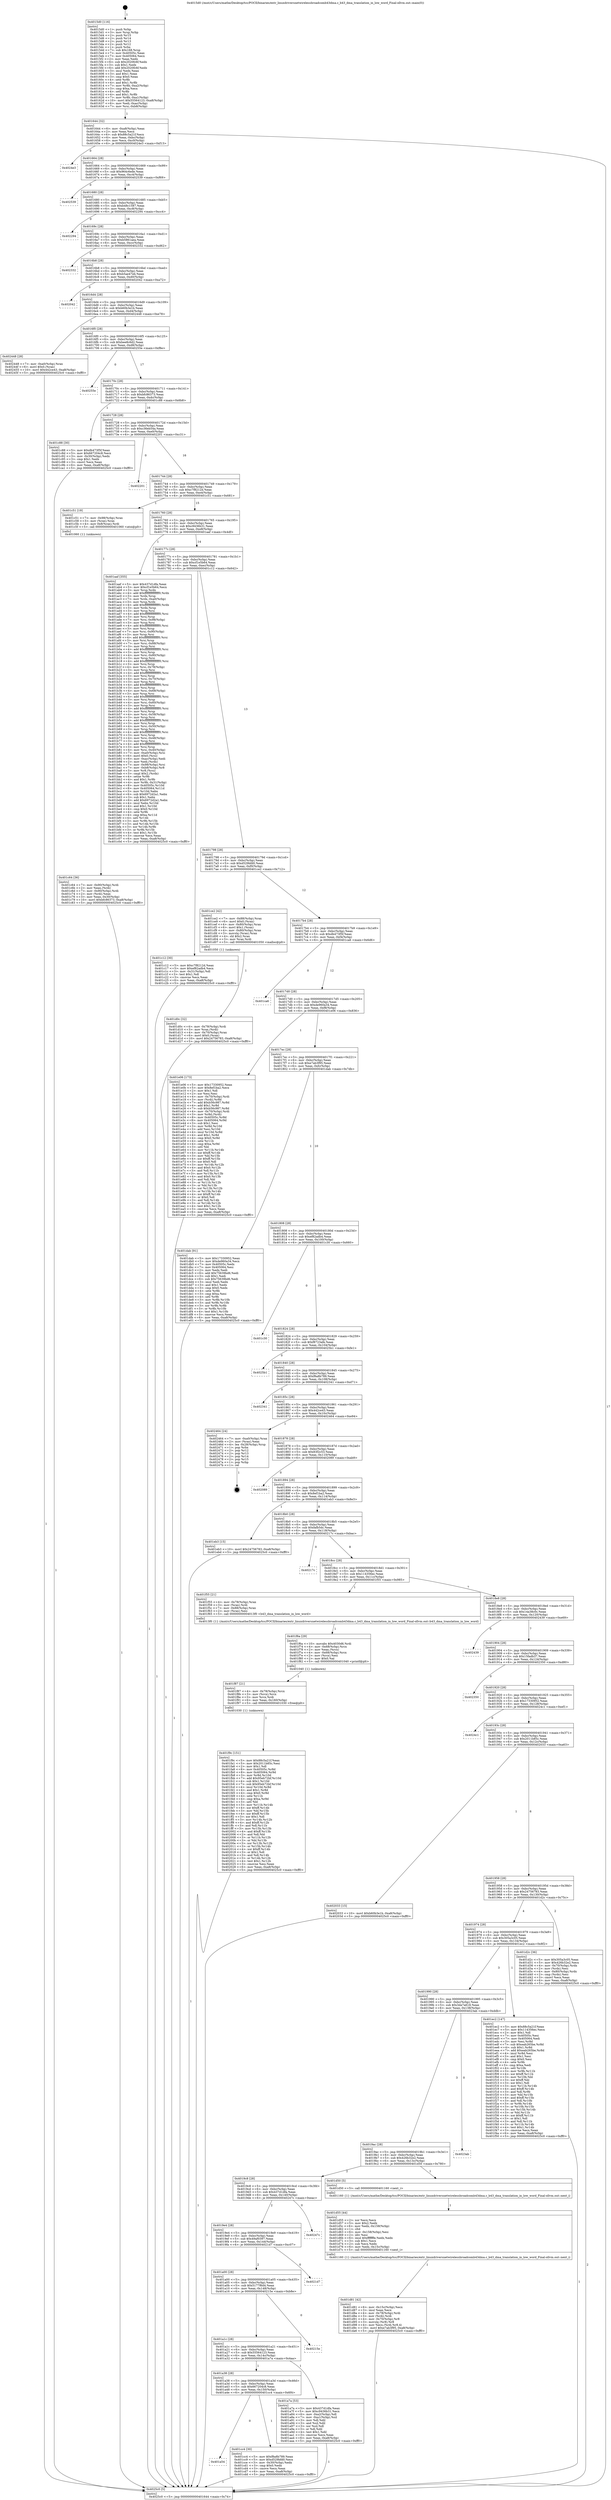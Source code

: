 digraph "0x4015d0" {
  label = "0x4015d0 (/mnt/c/Users/mathe/Desktop/tcc/POCII/binaries/extr_linuxdriversnetwirelessbroadcomb43dma.c_b43_dma_translation_in_low_word_Final-ollvm.out::main(0))"
  labelloc = "t"
  node[shape=record]

  Entry [label="",width=0.3,height=0.3,shape=circle,fillcolor=black,style=filled]
  "0x401644" [label="{
     0x401644 [32]\l
     | [instrs]\l
     &nbsp;&nbsp;0x401644 \<+6\>: mov -0xa8(%rbp),%eax\l
     &nbsp;&nbsp;0x40164a \<+2\>: mov %eax,%ecx\l
     &nbsp;&nbsp;0x40164c \<+6\>: sub $0x88c5a21f,%ecx\l
     &nbsp;&nbsp;0x401652 \<+6\>: mov %eax,-0xbc(%rbp)\l
     &nbsp;&nbsp;0x401658 \<+6\>: mov %ecx,-0xc0(%rbp)\l
     &nbsp;&nbsp;0x40165e \<+6\>: je 00000000004024e3 \<main+0xf13\>\l
  }"]
  "0x4024e3" [label="{
     0x4024e3\l
  }", style=dashed]
  "0x401664" [label="{
     0x401664 [28]\l
     | [instrs]\l
     &nbsp;&nbsp;0x401664 \<+5\>: jmp 0000000000401669 \<main+0x99\>\l
     &nbsp;&nbsp;0x401669 \<+6\>: mov -0xbc(%rbp),%eax\l
     &nbsp;&nbsp;0x40166f \<+5\>: sub $0x964c6ede,%eax\l
     &nbsp;&nbsp;0x401674 \<+6\>: mov %eax,-0xc4(%rbp)\l
     &nbsp;&nbsp;0x40167a \<+6\>: je 0000000000402539 \<main+0xf69\>\l
  }"]
  Exit [label="",width=0.3,height=0.3,shape=circle,fillcolor=black,style=filled,peripheries=2]
  "0x402539" [label="{
     0x402539\l
  }", style=dashed]
  "0x401680" [label="{
     0x401680 [28]\l
     | [instrs]\l
     &nbsp;&nbsp;0x401680 \<+5\>: jmp 0000000000401685 \<main+0xb5\>\l
     &nbsp;&nbsp;0x401685 \<+6\>: mov -0xbc(%rbp),%eax\l
     &nbsp;&nbsp;0x40168b \<+5\>: sub $0xb48c1587,%eax\l
     &nbsp;&nbsp;0x401690 \<+6\>: mov %eax,-0xc8(%rbp)\l
     &nbsp;&nbsp;0x401696 \<+6\>: je 0000000000402294 \<main+0xcc4\>\l
  }"]
  "0x401f9c" [label="{
     0x401f9c [151]\l
     | [instrs]\l
     &nbsp;&nbsp;0x401f9c \<+5\>: mov $0x88c5a21f,%eax\l
     &nbsp;&nbsp;0x401fa1 \<+5\>: mov $0x2011b85c,%esi\l
     &nbsp;&nbsp;0x401fa6 \<+2\>: mov $0x1,%dl\l
     &nbsp;&nbsp;0x401fa8 \<+8\>: mov 0x40505c,%r8d\l
     &nbsp;&nbsp;0x401fb0 \<+8\>: mov 0x405064,%r9d\l
     &nbsp;&nbsp;0x401fb8 \<+3\>: mov %r8d,%r10d\l
     &nbsp;&nbsp;0x401fbb \<+7\>: add $0x95eb72bf,%r10d\l
     &nbsp;&nbsp;0x401fc2 \<+4\>: sub $0x1,%r10d\l
     &nbsp;&nbsp;0x401fc6 \<+7\>: sub $0x95eb72bf,%r10d\l
     &nbsp;&nbsp;0x401fcd \<+4\>: imul %r10d,%r8d\l
     &nbsp;&nbsp;0x401fd1 \<+4\>: and $0x1,%r8d\l
     &nbsp;&nbsp;0x401fd5 \<+4\>: cmp $0x0,%r8d\l
     &nbsp;&nbsp;0x401fd9 \<+4\>: sete %r11b\l
     &nbsp;&nbsp;0x401fdd \<+4\>: cmp $0xa,%r9d\l
     &nbsp;&nbsp;0x401fe1 \<+3\>: setl %bl\l
     &nbsp;&nbsp;0x401fe4 \<+3\>: mov %r11b,%r14b\l
     &nbsp;&nbsp;0x401fe7 \<+4\>: xor $0xff,%r14b\l
     &nbsp;&nbsp;0x401feb \<+3\>: mov %bl,%r15b\l
     &nbsp;&nbsp;0x401fee \<+4\>: xor $0xff,%r15b\l
     &nbsp;&nbsp;0x401ff2 \<+3\>: xor $0x1,%dl\l
     &nbsp;&nbsp;0x401ff5 \<+3\>: mov %r14b,%r12b\l
     &nbsp;&nbsp;0x401ff8 \<+4\>: and $0xff,%r12b\l
     &nbsp;&nbsp;0x401ffc \<+3\>: and %dl,%r11b\l
     &nbsp;&nbsp;0x401fff \<+3\>: mov %r15b,%r13b\l
     &nbsp;&nbsp;0x402002 \<+4\>: and $0xff,%r13b\l
     &nbsp;&nbsp;0x402006 \<+2\>: and %dl,%bl\l
     &nbsp;&nbsp;0x402008 \<+3\>: or %r11b,%r12b\l
     &nbsp;&nbsp;0x40200b \<+3\>: or %bl,%r13b\l
     &nbsp;&nbsp;0x40200e \<+3\>: xor %r13b,%r12b\l
     &nbsp;&nbsp;0x402011 \<+3\>: or %r15b,%r14b\l
     &nbsp;&nbsp;0x402014 \<+4\>: xor $0xff,%r14b\l
     &nbsp;&nbsp;0x402018 \<+3\>: or $0x1,%dl\l
     &nbsp;&nbsp;0x40201b \<+3\>: and %dl,%r14b\l
     &nbsp;&nbsp;0x40201e \<+3\>: or %r14b,%r12b\l
     &nbsp;&nbsp;0x402021 \<+4\>: test $0x1,%r12b\l
     &nbsp;&nbsp;0x402025 \<+3\>: cmovne %esi,%eax\l
     &nbsp;&nbsp;0x402028 \<+6\>: mov %eax,-0xa8(%rbp)\l
     &nbsp;&nbsp;0x40202e \<+5\>: jmp 00000000004025c0 \<main+0xff0\>\l
  }"]
  "0x402294" [label="{
     0x402294\l
  }", style=dashed]
  "0x40169c" [label="{
     0x40169c [28]\l
     | [instrs]\l
     &nbsp;&nbsp;0x40169c \<+5\>: jmp 00000000004016a1 \<main+0xd1\>\l
     &nbsp;&nbsp;0x4016a1 \<+6\>: mov -0xbc(%rbp),%eax\l
     &nbsp;&nbsp;0x4016a7 \<+5\>: sub $0xb5861aea,%eax\l
     &nbsp;&nbsp;0x4016ac \<+6\>: mov %eax,-0xcc(%rbp)\l
     &nbsp;&nbsp;0x4016b2 \<+6\>: je 0000000000402332 \<main+0xd62\>\l
  }"]
  "0x401f87" [label="{
     0x401f87 [21]\l
     | [instrs]\l
     &nbsp;&nbsp;0x401f87 \<+4\>: mov -0x78(%rbp),%rcx\l
     &nbsp;&nbsp;0x401f8b \<+3\>: mov (%rcx),%rcx\l
     &nbsp;&nbsp;0x401f8e \<+3\>: mov %rcx,%rdi\l
     &nbsp;&nbsp;0x401f91 \<+6\>: mov %eax,-0x160(%rbp)\l
     &nbsp;&nbsp;0x401f97 \<+5\>: call 0000000000401030 \<free@plt\>\l
     | [calls]\l
     &nbsp;&nbsp;0x401030 \{1\} (unknown)\l
  }"]
  "0x402332" [label="{
     0x402332\l
  }", style=dashed]
  "0x4016b8" [label="{
     0x4016b8 [28]\l
     | [instrs]\l
     &nbsp;&nbsp;0x4016b8 \<+5\>: jmp 00000000004016bd \<main+0xed\>\l
     &nbsp;&nbsp;0x4016bd \<+6\>: mov -0xbc(%rbp),%eax\l
     &nbsp;&nbsp;0x4016c3 \<+5\>: sub $0xb5ae47eb,%eax\l
     &nbsp;&nbsp;0x4016c8 \<+6\>: mov %eax,-0xd0(%rbp)\l
     &nbsp;&nbsp;0x4016ce \<+6\>: je 0000000000402042 \<main+0xa72\>\l
  }"]
  "0x401f6a" [label="{
     0x401f6a [29]\l
     | [instrs]\l
     &nbsp;&nbsp;0x401f6a \<+10\>: movabs $0x4030d6,%rdi\l
     &nbsp;&nbsp;0x401f74 \<+4\>: mov -0x68(%rbp),%rcx\l
     &nbsp;&nbsp;0x401f78 \<+2\>: mov %eax,(%rcx)\l
     &nbsp;&nbsp;0x401f7a \<+4\>: mov -0x68(%rbp),%rcx\l
     &nbsp;&nbsp;0x401f7e \<+2\>: mov (%rcx),%esi\l
     &nbsp;&nbsp;0x401f80 \<+2\>: mov $0x0,%al\l
     &nbsp;&nbsp;0x401f82 \<+5\>: call 0000000000401040 \<printf@plt\>\l
     | [calls]\l
     &nbsp;&nbsp;0x401040 \{1\} (unknown)\l
  }"]
  "0x402042" [label="{
     0x402042\l
  }", style=dashed]
  "0x4016d4" [label="{
     0x4016d4 [28]\l
     | [instrs]\l
     &nbsp;&nbsp;0x4016d4 \<+5\>: jmp 00000000004016d9 \<main+0x109\>\l
     &nbsp;&nbsp;0x4016d9 \<+6\>: mov -0xbc(%rbp),%eax\l
     &nbsp;&nbsp;0x4016df \<+5\>: sub $0xb60b3e1b,%eax\l
     &nbsp;&nbsp;0x4016e4 \<+6\>: mov %eax,-0xd4(%rbp)\l
     &nbsp;&nbsp;0x4016ea \<+6\>: je 0000000000402448 \<main+0xe78\>\l
  }"]
  "0x401d81" [label="{
     0x401d81 [42]\l
     | [instrs]\l
     &nbsp;&nbsp;0x401d81 \<+6\>: mov -0x15c(%rbp),%ecx\l
     &nbsp;&nbsp;0x401d87 \<+3\>: imul %eax,%ecx\l
     &nbsp;&nbsp;0x401d8a \<+4\>: mov -0x78(%rbp),%rdi\l
     &nbsp;&nbsp;0x401d8e \<+3\>: mov (%rdi),%rdi\l
     &nbsp;&nbsp;0x401d91 \<+4\>: mov -0x70(%rbp),%r8\l
     &nbsp;&nbsp;0x401d95 \<+3\>: movslq (%r8),%r8\l
     &nbsp;&nbsp;0x401d98 \<+4\>: mov %ecx,(%rdi,%r8,4)\l
     &nbsp;&nbsp;0x401d9c \<+10\>: movl $0xe7ab3f95,-0xa8(%rbp)\l
     &nbsp;&nbsp;0x401da6 \<+5\>: jmp 00000000004025c0 \<main+0xff0\>\l
  }"]
  "0x402448" [label="{
     0x402448 [28]\l
     | [instrs]\l
     &nbsp;&nbsp;0x402448 \<+7\>: mov -0xa0(%rbp),%rax\l
     &nbsp;&nbsp;0x40244f \<+6\>: movl $0x0,(%rax)\l
     &nbsp;&nbsp;0x402455 \<+10\>: movl $0x442ce43,-0xa8(%rbp)\l
     &nbsp;&nbsp;0x40245f \<+5\>: jmp 00000000004025c0 \<main+0xff0\>\l
  }"]
  "0x4016f0" [label="{
     0x4016f0 [28]\l
     | [instrs]\l
     &nbsp;&nbsp;0x4016f0 \<+5\>: jmp 00000000004016f5 \<main+0x125\>\l
     &nbsp;&nbsp;0x4016f5 \<+6\>: mov -0xbc(%rbp),%eax\l
     &nbsp;&nbsp;0x4016fb \<+5\>: sub $0xbee8c6d2,%eax\l
     &nbsp;&nbsp;0x401700 \<+6\>: mov %eax,-0xd8(%rbp)\l
     &nbsp;&nbsp;0x401706 \<+6\>: je 000000000040255e \<main+0xf8e\>\l
  }"]
  "0x401d55" [label="{
     0x401d55 [44]\l
     | [instrs]\l
     &nbsp;&nbsp;0x401d55 \<+2\>: xor %ecx,%ecx\l
     &nbsp;&nbsp;0x401d57 \<+5\>: mov $0x2,%edx\l
     &nbsp;&nbsp;0x401d5c \<+6\>: mov %edx,-0x158(%rbp)\l
     &nbsp;&nbsp;0x401d62 \<+1\>: cltd\l
     &nbsp;&nbsp;0x401d63 \<+6\>: mov -0x158(%rbp),%esi\l
     &nbsp;&nbsp;0x401d69 \<+2\>: idiv %esi\l
     &nbsp;&nbsp;0x401d6b \<+6\>: imul $0xfffffffe,%edx,%edx\l
     &nbsp;&nbsp;0x401d71 \<+3\>: sub $0x1,%ecx\l
     &nbsp;&nbsp;0x401d74 \<+2\>: sub %ecx,%edx\l
     &nbsp;&nbsp;0x401d76 \<+6\>: mov %edx,-0x15c(%rbp)\l
     &nbsp;&nbsp;0x401d7c \<+5\>: call 0000000000401160 \<next_i\>\l
     | [calls]\l
     &nbsp;&nbsp;0x401160 \{1\} (/mnt/c/Users/mathe/Desktop/tcc/POCII/binaries/extr_linuxdriversnetwirelessbroadcomb43dma.c_b43_dma_translation_in_low_word_Final-ollvm.out::next_i)\l
  }"]
  "0x40255e" [label="{
     0x40255e\l
  }", style=dashed]
  "0x40170c" [label="{
     0x40170c [28]\l
     | [instrs]\l
     &nbsp;&nbsp;0x40170c \<+5\>: jmp 0000000000401711 \<main+0x141\>\l
     &nbsp;&nbsp;0x401711 \<+6\>: mov -0xbc(%rbp),%eax\l
     &nbsp;&nbsp;0x401717 \<+5\>: sub $0xbfc86373,%eax\l
     &nbsp;&nbsp;0x40171c \<+6\>: mov %eax,-0xdc(%rbp)\l
     &nbsp;&nbsp;0x401722 \<+6\>: je 0000000000401c88 \<main+0x6b8\>\l
  }"]
  "0x401d0c" [label="{
     0x401d0c [32]\l
     | [instrs]\l
     &nbsp;&nbsp;0x401d0c \<+4\>: mov -0x78(%rbp),%rdi\l
     &nbsp;&nbsp;0x401d10 \<+3\>: mov %rax,(%rdi)\l
     &nbsp;&nbsp;0x401d13 \<+4\>: mov -0x70(%rbp),%rax\l
     &nbsp;&nbsp;0x401d17 \<+6\>: movl $0x0,(%rax)\l
     &nbsp;&nbsp;0x401d1d \<+10\>: movl $0x24756783,-0xa8(%rbp)\l
     &nbsp;&nbsp;0x401d27 \<+5\>: jmp 00000000004025c0 \<main+0xff0\>\l
  }"]
  "0x401c88" [label="{
     0x401c88 [30]\l
     | [instrs]\l
     &nbsp;&nbsp;0x401c88 \<+5\>: mov $0xdb473f5f,%eax\l
     &nbsp;&nbsp;0x401c8d \<+5\>: mov $0x667204c8,%ecx\l
     &nbsp;&nbsp;0x401c92 \<+3\>: mov -0x30(%rbp),%edx\l
     &nbsp;&nbsp;0x401c95 \<+3\>: cmp $0x1,%edx\l
     &nbsp;&nbsp;0x401c98 \<+3\>: cmovl %ecx,%eax\l
     &nbsp;&nbsp;0x401c9b \<+6\>: mov %eax,-0xa8(%rbp)\l
     &nbsp;&nbsp;0x401ca1 \<+5\>: jmp 00000000004025c0 \<main+0xff0\>\l
  }"]
  "0x401728" [label="{
     0x401728 [28]\l
     | [instrs]\l
     &nbsp;&nbsp;0x401728 \<+5\>: jmp 000000000040172d \<main+0x15d\>\l
     &nbsp;&nbsp;0x40172d \<+6\>: mov -0xbc(%rbp),%eax\l
     &nbsp;&nbsp;0x401733 \<+5\>: sub $0xc36eb54a,%eax\l
     &nbsp;&nbsp;0x401738 \<+6\>: mov %eax,-0xe0(%rbp)\l
     &nbsp;&nbsp;0x40173e \<+6\>: je 0000000000402201 \<main+0xc31\>\l
  }"]
  "0x401a54" [label="{
     0x401a54\l
  }", style=dashed]
  "0x402201" [label="{
     0x402201\l
  }", style=dashed]
  "0x401744" [label="{
     0x401744 [28]\l
     | [instrs]\l
     &nbsp;&nbsp;0x401744 \<+5\>: jmp 0000000000401749 \<main+0x179\>\l
     &nbsp;&nbsp;0x401749 \<+6\>: mov -0xbc(%rbp),%eax\l
     &nbsp;&nbsp;0x40174f \<+5\>: sub $0xc7f8212d,%eax\l
     &nbsp;&nbsp;0x401754 \<+6\>: mov %eax,-0xe4(%rbp)\l
     &nbsp;&nbsp;0x40175a \<+6\>: je 0000000000401c51 \<main+0x681\>\l
  }"]
  "0x401cc4" [label="{
     0x401cc4 [30]\l
     | [instrs]\l
     &nbsp;&nbsp;0x401cc4 \<+5\>: mov $0xf8a8b789,%eax\l
     &nbsp;&nbsp;0x401cc9 \<+5\>: mov $0xd529bfd0,%ecx\l
     &nbsp;&nbsp;0x401cce \<+3\>: mov -0x30(%rbp),%edx\l
     &nbsp;&nbsp;0x401cd1 \<+3\>: cmp $0x0,%edx\l
     &nbsp;&nbsp;0x401cd4 \<+3\>: cmove %ecx,%eax\l
     &nbsp;&nbsp;0x401cd7 \<+6\>: mov %eax,-0xa8(%rbp)\l
     &nbsp;&nbsp;0x401cdd \<+5\>: jmp 00000000004025c0 \<main+0xff0\>\l
  }"]
  "0x401c51" [label="{
     0x401c51 [19]\l
     | [instrs]\l
     &nbsp;&nbsp;0x401c51 \<+7\>: mov -0x98(%rbp),%rax\l
     &nbsp;&nbsp;0x401c58 \<+3\>: mov (%rax),%rax\l
     &nbsp;&nbsp;0x401c5b \<+4\>: mov 0x8(%rax),%rdi\l
     &nbsp;&nbsp;0x401c5f \<+5\>: call 0000000000401060 \<atoi@plt\>\l
     | [calls]\l
     &nbsp;&nbsp;0x401060 \{1\} (unknown)\l
  }"]
  "0x401760" [label="{
     0x401760 [28]\l
     | [instrs]\l
     &nbsp;&nbsp;0x401760 \<+5\>: jmp 0000000000401765 \<main+0x195\>\l
     &nbsp;&nbsp;0x401765 \<+6\>: mov -0xbc(%rbp),%eax\l
     &nbsp;&nbsp;0x40176b \<+5\>: sub $0xc9436b31,%eax\l
     &nbsp;&nbsp;0x401770 \<+6\>: mov %eax,-0xe8(%rbp)\l
     &nbsp;&nbsp;0x401776 \<+6\>: je 0000000000401aaf \<main+0x4df\>\l
  }"]
  "0x401c64" [label="{
     0x401c64 [36]\l
     | [instrs]\l
     &nbsp;&nbsp;0x401c64 \<+7\>: mov -0x90(%rbp),%rdi\l
     &nbsp;&nbsp;0x401c6b \<+2\>: mov %eax,(%rdi)\l
     &nbsp;&nbsp;0x401c6d \<+7\>: mov -0x90(%rbp),%rdi\l
     &nbsp;&nbsp;0x401c74 \<+2\>: mov (%rdi),%eax\l
     &nbsp;&nbsp;0x401c76 \<+3\>: mov %eax,-0x30(%rbp)\l
     &nbsp;&nbsp;0x401c79 \<+10\>: movl $0xbfc86373,-0xa8(%rbp)\l
     &nbsp;&nbsp;0x401c83 \<+5\>: jmp 00000000004025c0 \<main+0xff0\>\l
  }"]
  "0x401aaf" [label="{
     0x401aaf [355]\l
     | [instrs]\l
     &nbsp;&nbsp;0x401aaf \<+5\>: mov $0x437d1dfa,%eax\l
     &nbsp;&nbsp;0x401ab4 \<+5\>: mov $0xcf1e5b64,%ecx\l
     &nbsp;&nbsp;0x401ab9 \<+3\>: mov %rsp,%rdx\l
     &nbsp;&nbsp;0x401abc \<+4\>: add $0xfffffffffffffff0,%rdx\l
     &nbsp;&nbsp;0x401ac0 \<+3\>: mov %rdx,%rsp\l
     &nbsp;&nbsp;0x401ac3 \<+7\>: mov %rdx,-0xa0(%rbp)\l
     &nbsp;&nbsp;0x401aca \<+3\>: mov %rsp,%rdx\l
     &nbsp;&nbsp;0x401acd \<+4\>: add $0xfffffffffffffff0,%rdx\l
     &nbsp;&nbsp;0x401ad1 \<+3\>: mov %rdx,%rsp\l
     &nbsp;&nbsp;0x401ad4 \<+3\>: mov %rsp,%rsi\l
     &nbsp;&nbsp;0x401ad7 \<+4\>: add $0xfffffffffffffff0,%rsi\l
     &nbsp;&nbsp;0x401adb \<+3\>: mov %rsi,%rsp\l
     &nbsp;&nbsp;0x401ade \<+7\>: mov %rsi,-0x98(%rbp)\l
     &nbsp;&nbsp;0x401ae5 \<+3\>: mov %rsp,%rsi\l
     &nbsp;&nbsp;0x401ae8 \<+4\>: add $0xfffffffffffffff0,%rsi\l
     &nbsp;&nbsp;0x401aec \<+3\>: mov %rsi,%rsp\l
     &nbsp;&nbsp;0x401aef \<+7\>: mov %rsi,-0x90(%rbp)\l
     &nbsp;&nbsp;0x401af6 \<+3\>: mov %rsp,%rsi\l
     &nbsp;&nbsp;0x401af9 \<+4\>: add $0xfffffffffffffff0,%rsi\l
     &nbsp;&nbsp;0x401afd \<+3\>: mov %rsi,%rsp\l
     &nbsp;&nbsp;0x401b00 \<+7\>: mov %rsi,-0x88(%rbp)\l
     &nbsp;&nbsp;0x401b07 \<+3\>: mov %rsp,%rsi\l
     &nbsp;&nbsp;0x401b0a \<+4\>: add $0xfffffffffffffff0,%rsi\l
     &nbsp;&nbsp;0x401b0e \<+3\>: mov %rsi,%rsp\l
     &nbsp;&nbsp;0x401b11 \<+4\>: mov %rsi,-0x80(%rbp)\l
     &nbsp;&nbsp;0x401b15 \<+3\>: mov %rsp,%rsi\l
     &nbsp;&nbsp;0x401b18 \<+4\>: add $0xfffffffffffffff0,%rsi\l
     &nbsp;&nbsp;0x401b1c \<+3\>: mov %rsi,%rsp\l
     &nbsp;&nbsp;0x401b1f \<+4\>: mov %rsi,-0x78(%rbp)\l
     &nbsp;&nbsp;0x401b23 \<+3\>: mov %rsp,%rsi\l
     &nbsp;&nbsp;0x401b26 \<+4\>: add $0xfffffffffffffff0,%rsi\l
     &nbsp;&nbsp;0x401b2a \<+3\>: mov %rsi,%rsp\l
     &nbsp;&nbsp;0x401b2d \<+4\>: mov %rsi,-0x70(%rbp)\l
     &nbsp;&nbsp;0x401b31 \<+3\>: mov %rsp,%rsi\l
     &nbsp;&nbsp;0x401b34 \<+4\>: add $0xfffffffffffffff0,%rsi\l
     &nbsp;&nbsp;0x401b38 \<+3\>: mov %rsi,%rsp\l
     &nbsp;&nbsp;0x401b3b \<+4\>: mov %rsi,-0x68(%rbp)\l
     &nbsp;&nbsp;0x401b3f \<+3\>: mov %rsp,%rsi\l
     &nbsp;&nbsp;0x401b42 \<+4\>: add $0xfffffffffffffff0,%rsi\l
     &nbsp;&nbsp;0x401b46 \<+3\>: mov %rsi,%rsp\l
     &nbsp;&nbsp;0x401b49 \<+4\>: mov %rsi,-0x60(%rbp)\l
     &nbsp;&nbsp;0x401b4d \<+3\>: mov %rsp,%rsi\l
     &nbsp;&nbsp;0x401b50 \<+4\>: add $0xfffffffffffffff0,%rsi\l
     &nbsp;&nbsp;0x401b54 \<+3\>: mov %rsi,%rsp\l
     &nbsp;&nbsp;0x401b57 \<+4\>: mov %rsi,-0x58(%rbp)\l
     &nbsp;&nbsp;0x401b5b \<+3\>: mov %rsp,%rsi\l
     &nbsp;&nbsp;0x401b5e \<+4\>: add $0xfffffffffffffff0,%rsi\l
     &nbsp;&nbsp;0x401b62 \<+3\>: mov %rsi,%rsp\l
     &nbsp;&nbsp;0x401b65 \<+4\>: mov %rsi,-0x50(%rbp)\l
     &nbsp;&nbsp;0x401b69 \<+3\>: mov %rsp,%rsi\l
     &nbsp;&nbsp;0x401b6c \<+4\>: add $0xfffffffffffffff0,%rsi\l
     &nbsp;&nbsp;0x401b70 \<+3\>: mov %rsi,%rsp\l
     &nbsp;&nbsp;0x401b73 \<+4\>: mov %rsi,-0x48(%rbp)\l
     &nbsp;&nbsp;0x401b77 \<+3\>: mov %rsp,%rsi\l
     &nbsp;&nbsp;0x401b7a \<+4\>: add $0xfffffffffffffff0,%rsi\l
     &nbsp;&nbsp;0x401b7e \<+3\>: mov %rsi,%rsp\l
     &nbsp;&nbsp;0x401b81 \<+4\>: mov %rsi,-0x40(%rbp)\l
     &nbsp;&nbsp;0x401b85 \<+7\>: mov -0xa0(%rbp),%rsi\l
     &nbsp;&nbsp;0x401b8c \<+6\>: movl $0x0,(%rsi)\l
     &nbsp;&nbsp;0x401b92 \<+6\>: mov -0xac(%rbp),%edi\l
     &nbsp;&nbsp;0x401b98 \<+2\>: mov %edi,(%rdx)\l
     &nbsp;&nbsp;0x401b9a \<+7\>: mov -0x98(%rbp),%rsi\l
     &nbsp;&nbsp;0x401ba1 \<+7\>: mov -0xb8(%rbp),%r8\l
     &nbsp;&nbsp;0x401ba8 \<+3\>: mov %r8,(%rsi)\l
     &nbsp;&nbsp;0x401bab \<+3\>: cmpl $0x2,(%rdx)\l
     &nbsp;&nbsp;0x401bae \<+4\>: setne %r9b\l
     &nbsp;&nbsp;0x401bb2 \<+4\>: and $0x1,%r9b\l
     &nbsp;&nbsp;0x401bb6 \<+4\>: mov %r9b,-0x31(%rbp)\l
     &nbsp;&nbsp;0x401bba \<+8\>: mov 0x40505c,%r10d\l
     &nbsp;&nbsp;0x401bc2 \<+8\>: mov 0x405064,%r11d\l
     &nbsp;&nbsp;0x401bca \<+3\>: mov %r10d,%ebx\l
     &nbsp;&nbsp;0x401bcd \<+6\>: sub $0x6972d2a1,%ebx\l
     &nbsp;&nbsp;0x401bd3 \<+3\>: sub $0x1,%ebx\l
     &nbsp;&nbsp;0x401bd6 \<+6\>: add $0x6972d2a1,%ebx\l
     &nbsp;&nbsp;0x401bdc \<+4\>: imul %ebx,%r10d\l
     &nbsp;&nbsp;0x401be0 \<+4\>: and $0x1,%r10d\l
     &nbsp;&nbsp;0x401be4 \<+4\>: cmp $0x0,%r10d\l
     &nbsp;&nbsp;0x401be8 \<+4\>: sete %r9b\l
     &nbsp;&nbsp;0x401bec \<+4\>: cmp $0xa,%r11d\l
     &nbsp;&nbsp;0x401bf0 \<+4\>: setl %r14b\l
     &nbsp;&nbsp;0x401bf4 \<+3\>: mov %r9b,%r15b\l
     &nbsp;&nbsp;0x401bf7 \<+3\>: and %r14b,%r15b\l
     &nbsp;&nbsp;0x401bfa \<+3\>: xor %r14b,%r9b\l
     &nbsp;&nbsp;0x401bfd \<+3\>: or %r9b,%r15b\l
     &nbsp;&nbsp;0x401c00 \<+4\>: test $0x1,%r15b\l
     &nbsp;&nbsp;0x401c04 \<+3\>: cmovne %ecx,%eax\l
     &nbsp;&nbsp;0x401c07 \<+6\>: mov %eax,-0xa8(%rbp)\l
     &nbsp;&nbsp;0x401c0d \<+5\>: jmp 00000000004025c0 \<main+0xff0\>\l
  }"]
  "0x40177c" [label="{
     0x40177c [28]\l
     | [instrs]\l
     &nbsp;&nbsp;0x40177c \<+5\>: jmp 0000000000401781 \<main+0x1b1\>\l
     &nbsp;&nbsp;0x401781 \<+6\>: mov -0xbc(%rbp),%eax\l
     &nbsp;&nbsp;0x401787 \<+5\>: sub $0xcf1e5b64,%eax\l
     &nbsp;&nbsp;0x40178c \<+6\>: mov %eax,-0xec(%rbp)\l
     &nbsp;&nbsp;0x401792 \<+6\>: je 0000000000401c12 \<main+0x642\>\l
  }"]
  "0x4015d0" [label="{
     0x4015d0 [116]\l
     | [instrs]\l
     &nbsp;&nbsp;0x4015d0 \<+1\>: push %rbp\l
     &nbsp;&nbsp;0x4015d1 \<+3\>: mov %rsp,%rbp\l
     &nbsp;&nbsp;0x4015d4 \<+2\>: push %r15\l
     &nbsp;&nbsp;0x4015d6 \<+2\>: push %r14\l
     &nbsp;&nbsp;0x4015d8 \<+2\>: push %r13\l
     &nbsp;&nbsp;0x4015da \<+2\>: push %r12\l
     &nbsp;&nbsp;0x4015dc \<+1\>: push %rbx\l
     &nbsp;&nbsp;0x4015dd \<+7\>: sub $0x168,%rsp\l
     &nbsp;&nbsp;0x4015e4 \<+7\>: mov 0x40505c,%eax\l
     &nbsp;&nbsp;0x4015eb \<+7\>: mov 0x405064,%ecx\l
     &nbsp;&nbsp;0x4015f2 \<+2\>: mov %eax,%edx\l
     &nbsp;&nbsp;0x4015f4 \<+6\>: sub $0x2020fc6f,%edx\l
     &nbsp;&nbsp;0x4015fa \<+3\>: sub $0x1,%edx\l
     &nbsp;&nbsp;0x4015fd \<+6\>: add $0x2020fc6f,%edx\l
     &nbsp;&nbsp;0x401603 \<+3\>: imul %edx,%eax\l
     &nbsp;&nbsp;0x401606 \<+3\>: and $0x1,%eax\l
     &nbsp;&nbsp;0x401609 \<+3\>: cmp $0x0,%eax\l
     &nbsp;&nbsp;0x40160c \<+4\>: sete %r8b\l
     &nbsp;&nbsp;0x401610 \<+4\>: and $0x1,%r8b\l
     &nbsp;&nbsp;0x401614 \<+7\>: mov %r8b,-0xa2(%rbp)\l
     &nbsp;&nbsp;0x40161b \<+3\>: cmp $0xa,%ecx\l
     &nbsp;&nbsp;0x40161e \<+4\>: setl %r8b\l
     &nbsp;&nbsp;0x401622 \<+4\>: and $0x1,%r8b\l
     &nbsp;&nbsp;0x401626 \<+7\>: mov %r8b,-0xa1(%rbp)\l
     &nbsp;&nbsp;0x40162d \<+10\>: movl $0x55564123,-0xa8(%rbp)\l
     &nbsp;&nbsp;0x401637 \<+6\>: mov %edi,-0xac(%rbp)\l
     &nbsp;&nbsp;0x40163d \<+7\>: mov %rsi,-0xb8(%rbp)\l
  }"]
  "0x401c12" [label="{
     0x401c12 [30]\l
     | [instrs]\l
     &nbsp;&nbsp;0x401c12 \<+5\>: mov $0xc7f8212d,%eax\l
     &nbsp;&nbsp;0x401c17 \<+5\>: mov $0xef82adb4,%ecx\l
     &nbsp;&nbsp;0x401c1c \<+3\>: mov -0x31(%rbp),%dl\l
     &nbsp;&nbsp;0x401c1f \<+3\>: test $0x1,%dl\l
     &nbsp;&nbsp;0x401c22 \<+3\>: cmovne %ecx,%eax\l
     &nbsp;&nbsp;0x401c25 \<+6\>: mov %eax,-0xa8(%rbp)\l
     &nbsp;&nbsp;0x401c2b \<+5\>: jmp 00000000004025c0 \<main+0xff0\>\l
  }"]
  "0x401798" [label="{
     0x401798 [28]\l
     | [instrs]\l
     &nbsp;&nbsp;0x401798 \<+5\>: jmp 000000000040179d \<main+0x1cd\>\l
     &nbsp;&nbsp;0x40179d \<+6\>: mov -0xbc(%rbp),%eax\l
     &nbsp;&nbsp;0x4017a3 \<+5\>: sub $0xd529bfd0,%eax\l
     &nbsp;&nbsp;0x4017a8 \<+6\>: mov %eax,-0xf0(%rbp)\l
     &nbsp;&nbsp;0x4017ae \<+6\>: je 0000000000401ce2 \<main+0x712\>\l
  }"]
  "0x4025c0" [label="{
     0x4025c0 [5]\l
     | [instrs]\l
     &nbsp;&nbsp;0x4025c0 \<+5\>: jmp 0000000000401644 \<main+0x74\>\l
  }"]
  "0x401ce2" [label="{
     0x401ce2 [42]\l
     | [instrs]\l
     &nbsp;&nbsp;0x401ce2 \<+7\>: mov -0x88(%rbp),%rax\l
     &nbsp;&nbsp;0x401ce9 \<+6\>: movl $0x0,(%rax)\l
     &nbsp;&nbsp;0x401cef \<+4\>: mov -0x80(%rbp),%rax\l
     &nbsp;&nbsp;0x401cf3 \<+6\>: movl $0x1,(%rax)\l
     &nbsp;&nbsp;0x401cf9 \<+4\>: mov -0x80(%rbp),%rax\l
     &nbsp;&nbsp;0x401cfd \<+3\>: movslq (%rax),%rax\l
     &nbsp;&nbsp;0x401d00 \<+4\>: shl $0x2,%rax\l
     &nbsp;&nbsp;0x401d04 \<+3\>: mov %rax,%rdi\l
     &nbsp;&nbsp;0x401d07 \<+5\>: call 0000000000401050 \<malloc@plt\>\l
     | [calls]\l
     &nbsp;&nbsp;0x401050 \{1\} (unknown)\l
  }"]
  "0x4017b4" [label="{
     0x4017b4 [28]\l
     | [instrs]\l
     &nbsp;&nbsp;0x4017b4 \<+5\>: jmp 00000000004017b9 \<main+0x1e9\>\l
     &nbsp;&nbsp;0x4017b9 \<+6\>: mov -0xbc(%rbp),%eax\l
     &nbsp;&nbsp;0x4017bf \<+5\>: sub $0xdb473f5f,%eax\l
     &nbsp;&nbsp;0x4017c4 \<+6\>: mov %eax,-0xf4(%rbp)\l
     &nbsp;&nbsp;0x4017ca \<+6\>: je 0000000000401ca6 \<main+0x6d6\>\l
  }"]
  "0x401a38" [label="{
     0x401a38 [28]\l
     | [instrs]\l
     &nbsp;&nbsp;0x401a38 \<+5\>: jmp 0000000000401a3d \<main+0x46d\>\l
     &nbsp;&nbsp;0x401a3d \<+6\>: mov -0xbc(%rbp),%eax\l
     &nbsp;&nbsp;0x401a43 \<+5\>: sub $0x667204c8,%eax\l
     &nbsp;&nbsp;0x401a48 \<+6\>: mov %eax,-0x150(%rbp)\l
     &nbsp;&nbsp;0x401a4e \<+6\>: je 0000000000401cc4 \<main+0x6f4\>\l
  }"]
  "0x401ca6" [label="{
     0x401ca6\l
  }", style=dashed]
  "0x4017d0" [label="{
     0x4017d0 [28]\l
     | [instrs]\l
     &nbsp;&nbsp;0x4017d0 \<+5\>: jmp 00000000004017d5 \<main+0x205\>\l
     &nbsp;&nbsp;0x4017d5 \<+6\>: mov -0xbc(%rbp),%eax\l
     &nbsp;&nbsp;0x4017db \<+5\>: sub $0xde960a34,%eax\l
     &nbsp;&nbsp;0x4017e0 \<+6\>: mov %eax,-0xf8(%rbp)\l
     &nbsp;&nbsp;0x4017e6 \<+6\>: je 0000000000401e06 \<main+0x836\>\l
  }"]
  "0x401a7a" [label="{
     0x401a7a [53]\l
     | [instrs]\l
     &nbsp;&nbsp;0x401a7a \<+5\>: mov $0x437d1dfa,%eax\l
     &nbsp;&nbsp;0x401a7f \<+5\>: mov $0xc9436b31,%ecx\l
     &nbsp;&nbsp;0x401a84 \<+6\>: mov -0xa2(%rbp),%dl\l
     &nbsp;&nbsp;0x401a8a \<+7\>: mov -0xa1(%rbp),%sil\l
     &nbsp;&nbsp;0x401a91 \<+3\>: mov %dl,%dil\l
     &nbsp;&nbsp;0x401a94 \<+3\>: and %sil,%dil\l
     &nbsp;&nbsp;0x401a97 \<+3\>: xor %sil,%dl\l
     &nbsp;&nbsp;0x401a9a \<+3\>: or %dl,%dil\l
     &nbsp;&nbsp;0x401a9d \<+4\>: test $0x1,%dil\l
     &nbsp;&nbsp;0x401aa1 \<+3\>: cmovne %ecx,%eax\l
     &nbsp;&nbsp;0x401aa4 \<+6\>: mov %eax,-0xa8(%rbp)\l
     &nbsp;&nbsp;0x401aaa \<+5\>: jmp 00000000004025c0 \<main+0xff0\>\l
  }"]
  "0x401e06" [label="{
     0x401e06 [173]\l
     | [instrs]\l
     &nbsp;&nbsp;0x401e06 \<+5\>: mov $0x17330952,%eax\l
     &nbsp;&nbsp;0x401e0b \<+5\>: mov $0x8ef1ba2,%ecx\l
     &nbsp;&nbsp;0x401e10 \<+2\>: mov $0x1,%dl\l
     &nbsp;&nbsp;0x401e12 \<+2\>: xor %esi,%esi\l
     &nbsp;&nbsp;0x401e14 \<+4\>: mov -0x70(%rbp),%rdi\l
     &nbsp;&nbsp;0x401e18 \<+3\>: mov (%rdi),%r8d\l
     &nbsp;&nbsp;0x401e1b \<+7\>: add $0xb56c987,%r8d\l
     &nbsp;&nbsp;0x401e22 \<+4\>: add $0x1,%r8d\l
     &nbsp;&nbsp;0x401e26 \<+7\>: sub $0xb56c987,%r8d\l
     &nbsp;&nbsp;0x401e2d \<+4\>: mov -0x70(%rbp),%rdi\l
     &nbsp;&nbsp;0x401e31 \<+3\>: mov %r8d,(%rdi)\l
     &nbsp;&nbsp;0x401e34 \<+8\>: mov 0x40505c,%r8d\l
     &nbsp;&nbsp;0x401e3c \<+8\>: mov 0x405064,%r9d\l
     &nbsp;&nbsp;0x401e44 \<+3\>: sub $0x1,%esi\l
     &nbsp;&nbsp;0x401e47 \<+3\>: mov %r8d,%r10d\l
     &nbsp;&nbsp;0x401e4a \<+3\>: add %esi,%r10d\l
     &nbsp;&nbsp;0x401e4d \<+4\>: imul %r10d,%r8d\l
     &nbsp;&nbsp;0x401e51 \<+4\>: and $0x1,%r8d\l
     &nbsp;&nbsp;0x401e55 \<+4\>: cmp $0x0,%r8d\l
     &nbsp;&nbsp;0x401e59 \<+4\>: sete %r11b\l
     &nbsp;&nbsp;0x401e5d \<+4\>: cmp $0xa,%r9d\l
     &nbsp;&nbsp;0x401e61 \<+3\>: setl %bl\l
     &nbsp;&nbsp;0x401e64 \<+3\>: mov %r11b,%r14b\l
     &nbsp;&nbsp;0x401e67 \<+4\>: xor $0xff,%r14b\l
     &nbsp;&nbsp;0x401e6b \<+3\>: mov %bl,%r15b\l
     &nbsp;&nbsp;0x401e6e \<+4\>: xor $0xff,%r15b\l
     &nbsp;&nbsp;0x401e72 \<+3\>: xor $0x0,%dl\l
     &nbsp;&nbsp;0x401e75 \<+3\>: mov %r14b,%r12b\l
     &nbsp;&nbsp;0x401e78 \<+4\>: and $0x0,%r12b\l
     &nbsp;&nbsp;0x401e7c \<+3\>: and %dl,%r11b\l
     &nbsp;&nbsp;0x401e7f \<+3\>: mov %r15b,%r13b\l
     &nbsp;&nbsp;0x401e82 \<+4\>: and $0x0,%r13b\l
     &nbsp;&nbsp;0x401e86 \<+2\>: and %dl,%bl\l
     &nbsp;&nbsp;0x401e88 \<+3\>: or %r11b,%r12b\l
     &nbsp;&nbsp;0x401e8b \<+3\>: or %bl,%r13b\l
     &nbsp;&nbsp;0x401e8e \<+3\>: xor %r13b,%r12b\l
     &nbsp;&nbsp;0x401e91 \<+3\>: or %r15b,%r14b\l
     &nbsp;&nbsp;0x401e94 \<+4\>: xor $0xff,%r14b\l
     &nbsp;&nbsp;0x401e98 \<+3\>: or $0x0,%dl\l
     &nbsp;&nbsp;0x401e9b \<+3\>: and %dl,%r14b\l
     &nbsp;&nbsp;0x401e9e \<+3\>: or %r14b,%r12b\l
     &nbsp;&nbsp;0x401ea1 \<+4\>: test $0x1,%r12b\l
     &nbsp;&nbsp;0x401ea5 \<+3\>: cmovne %ecx,%eax\l
     &nbsp;&nbsp;0x401ea8 \<+6\>: mov %eax,-0xa8(%rbp)\l
     &nbsp;&nbsp;0x401eae \<+5\>: jmp 00000000004025c0 \<main+0xff0\>\l
  }"]
  "0x4017ec" [label="{
     0x4017ec [28]\l
     | [instrs]\l
     &nbsp;&nbsp;0x4017ec \<+5\>: jmp 00000000004017f1 \<main+0x221\>\l
     &nbsp;&nbsp;0x4017f1 \<+6\>: mov -0xbc(%rbp),%eax\l
     &nbsp;&nbsp;0x4017f7 \<+5\>: sub $0xe7ab3f95,%eax\l
     &nbsp;&nbsp;0x4017fc \<+6\>: mov %eax,-0xfc(%rbp)\l
     &nbsp;&nbsp;0x401802 \<+6\>: je 0000000000401dab \<main+0x7db\>\l
  }"]
  "0x401a1c" [label="{
     0x401a1c [28]\l
     | [instrs]\l
     &nbsp;&nbsp;0x401a1c \<+5\>: jmp 0000000000401a21 \<main+0x451\>\l
     &nbsp;&nbsp;0x401a21 \<+6\>: mov -0xbc(%rbp),%eax\l
     &nbsp;&nbsp;0x401a27 \<+5\>: sub $0x55564123,%eax\l
     &nbsp;&nbsp;0x401a2c \<+6\>: mov %eax,-0x14c(%rbp)\l
     &nbsp;&nbsp;0x401a32 \<+6\>: je 0000000000401a7a \<main+0x4aa\>\l
  }"]
  "0x401dab" [label="{
     0x401dab [91]\l
     | [instrs]\l
     &nbsp;&nbsp;0x401dab \<+5\>: mov $0x17330952,%eax\l
     &nbsp;&nbsp;0x401db0 \<+5\>: mov $0xde960a34,%ecx\l
     &nbsp;&nbsp;0x401db5 \<+7\>: mov 0x40505c,%edx\l
     &nbsp;&nbsp;0x401dbc \<+7\>: mov 0x405064,%esi\l
     &nbsp;&nbsp;0x401dc3 \<+2\>: mov %edx,%edi\l
     &nbsp;&nbsp;0x401dc5 \<+6\>: add $0x75639bd6,%edi\l
     &nbsp;&nbsp;0x401dcb \<+3\>: sub $0x1,%edi\l
     &nbsp;&nbsp;0x401dce \<+6\>: sub $0x75639bd6,%edi\l
     &nbsp;&nbsp;0x401dd4 \<+3\>: imul %edi,%edx\l
     &nbsp;&nbsp;0x401dd7 \<+3\>: and $0x1,%edx\l
     &nbsp;&nbsp;0x401dda \<+3\>: cmp $0x0,%edx\l
     &nbsp;&nbsp;0x401ddd \<+4\>: sete %r8b\l
     &nbsp;&nbsp;0x401de1 \<+3\>: cmp $0xa,%esi\l
     &nbsp;&nbsp;0x401de4 \<+4\>: setl %r9b\l
     &nbsp;&nbsp;0x401de8 \<+3\>: mov %r8b,%r10b\l
     &nbsp;&nbsp;0x401deb \<+3\>: and %r9b,%r10b\l
     &nbsp;&nbsp;0x401dee \<+3\>: xor %r9b,%r8b\l
     &nbsp;&nbsp;0x401df1 \<+3\>: or %r8b,%r10b\l
     &nbsp;&nbsp;0x401df4 \<+4\>: test $0x1,%r10b\l
     &nbsp;&nbsp;0x401df8 \<+3\>: cmovne %ecx,%eax\l
     &nbsp;&nbsp;0x401dfb \<+6\>: mov %eax,-0xa8(%rbp)\l
     &nbsp;&nbsp;0x401e01 \<+5\>: jmp 00000000004025c0 \<main+0xff0\>\l
  }"]
  "0x401808" [label="{
     0x401808 [28]\l
     | [instrs]\l
     &nbsp;&nbsp;0x401808 \<+5\>: jmp 000000000040180d \<main+0x23d\>\l
     &nbsp;&nbsp;0x40180d \<+6\>: mov -0xbc(%rbp),%eax\l
     &nbsp;&nbsp;0x401813 \<+5\>: sub $0xef82adb4,%eax\l
     &nbsp;&nbsp;0x401818 \<+6\>: mov %eax,-0x100(%rbp)\l
     &nbsp;&nbsp;0x40181e \<+6\>: je 0000000000401c30 \<main+0x660\>\l
  }"]
  "0x40215e" [label="{
     0x40215e\l
  }", style=dashed]
  "0x401c30" [label="{
     0x401c30\l
  }", style=dashed]
  "0x401824" [label="{
     0x401824 [28]\l
     | [instrs]\l
     &nbsp;&nbsp;0x401824 \<+5\>: jmp 0000000000401829 \<main+0x259\>\l
     &nbsp;&nbsp;0x401829 \<+6\>: mov -0xbc(%rbp),%eax\l
     &nbsp;&nbsp;0x40182f \<+5\>: sub $0xf8723afe,%eax\l
     &nbsp;&nbsp;0x401834 \<+6\>: mov %eax,-0x104(%rbp)\l
     &nbsp;&nbsp;0x40183a \<+6\>: je 00000000004025b1 \<main+0xfe1\>\l
  }"]
  "0x401a00" [label="{
     0x401a00 [28]\l
     | [instrs]\l
     &nbsp;&nbsp;0x401a00 \<+5\>: jmp 0000000000401a05 \<main+0x435\>\l
     &nbsp;&nbsp;0x401a05 \<+6\>: mov -0xbc(%rbp),%eax\l
     &nbsp;&nbsp;0x401a0b \<+5\>: sub $0x5177f6d4,%eax\l
     &nbsp;&nbsp;0x401a10 \<+6\>: mov %eax,-0x148(%rbp)\l
     &nbsp;&nbsp;0x401a16 \<+6\>: je 000000000040215e \<main+0xb8e\>\l
  }"]
  "0x4025b1" [label="{
     0x4025b1\l
  }", style=dashed]
  "0x401840" [label="{
     0x401840 [28]\l
     | [instrs]\l
     &nbsp;&nbsp;0x401840 \<+5\>: jmp 0000000000401845 \<main+0x275\>\l
     &nbsp;&nbsp;0x401845 \<+6\>: mov -0xbc(%rbp),%eax\l
     &nbsp;&nbsp;0x40184b \<+5\>: sub $0xf8a8b789,%eax\l
     &nbsp;&nbsp;0x401850 \<+6\>: mov %eax,-0x108(%rbp)\l
     &nbsp;&nbsp;0x401856 \<+6\>: je 0000000000402341 \<main+0xd71\>\l
  }"]
  "0x4021d7" [label="{
     0x4021d7\l
  }", style=dashed]
  "0x402341" [label="{
     0x402341\l
  }", style=dashed]
  "0x40185c" [label="{
     0x40185c [28]\l
     | [instrs]\l
     &nbsp;&nbsp;0x40185c \<+5\>: jmp 0000000000401861 \<main+0x291\>\l
     &nbsp;&nbsp;0x401861 \<+6\>: mov -0xbc(%rbp),%eax\l
     &nbsp;&nbsp;0x401867 \<+5\>: sub $0x442ce43,%eax\l
     &nbsp;&nbsp;0x40186c \<+6\>: mov %eax,-0x10c(%rbp)\l
     &nbsp;&nbsp;0x401872 \<+6\>: je 0000000000402464 \<main+0xe94\>\l
  }"]
  "0x4019e4" [label="{
     0x4019e4 [28]\l
     | [instrs]\l
     &nbsp;&nbsp;0x4019e4 \<+5\>: jmp 00000000004019e9 \<main+0x419\>\l
     &nbsp;&nbsp;0x4019e9 \<+6\>: mov -0xbc(%rbp),%eax\l
     &nbsp;&nbsp;0x4019ef \<+5\>: sub $0x49af0397,%eax\l
     &nbsp;&nbsp;0x4019f4 \<+6\>: mov %eax,-0x144(%rbp)\l
     &nbsp;&nbsp;0x4019fa \<+6\>: je 00000000004021d7 \<main+0xc07\>\l
  }"]
  "0x402464" [label="{
     0x402464 [24]\l
     | [instrs]\l
     &nbsp;&nbsp;0x402464 \<+7\>: mov -0xa0(%rbp),%rax\l
     &nbsp;&nbsp;0x40246b \<+2\>: mov (%rax),%eax\l
     &nbsp;&nbsp;0x40246d \<+4\>: lea -0x28(%rbp),%rsp\l
     &nbsp;&nbsp;0x402471 \<+1\>: pop %rbx\l
     &nbsp;&nbsp;0x402472 \<+2\>: pop %r12\l
     &nbsp;&nbsp;0x402474 \<+2\>: pop %r13\l
     &nbsp;&nbsp;0x402476 \<+2\>: pop %r14\l
     &nbsp;&nbsp;0x402478 \<+2\>: pop %r15\l
     &nbsp;&nbsp;0x40247a \<+1\>: pop %rbp\l
     &nbsp;&nbsp;0x40247b \<+1\>: ret\l
  }"]
  "0x401878" [label="{
     0x401878 [28]\l
     | [instrs]\l
     &nbsp;&nbsp;0x401878 \<+5\>: jmp 000000000040187d \<main+0x2ad\>\l
     &nbsp;&nbsp;0x40187d \<+6\>: mov -0xbc(%rbp),%eax\l
     &nbsp;&nbsp;0x401883 \<+5\>: sub $0x83f2c53,%eax\l
     &nbsp;&nbsp;0x401888 \<+6\>: mov %eax,-0x110(%rbp)\l
     &nbsp;&nbsp;0x40188e \<+6\>: je 0000000000402089 \<main+0xab9\>\l
  }"]
  "0x40247c" [label="{
     0x40247c\l
  }", style=dashed]
  "0x402089" [label="{
     0x402089\l
  }", style=dashed]
  "0x401894" [label="{
     0x401894 [28]\l
     | [instrs]\l
     &nbsp;&nbsp;0x401894 \<+5\>: jmp 0000000000401899 \<main+0x2c9\>\l
     &nbsp;&nbsp;0x401899 \<+6\>: mov -0xbc(%rbp),%eax\l
     &nbsp;&nbsp;0x40189f \<+5\>: sub $0x8ef1ba2,%eax\l
     &nbsp;&nbsp;0x4018a4 \<+6\>: mov %eax,-0x114(%rbp)\l
     &nbsp;&nbsp;0x4018aa \<+6\>: je 0000000000401eb3 \<main+0x8e3\>\l
  }"]
  "0x4019c8" [label="{
     0x4019c8 [28]\l
     | [instrs]\l
     &nbsp;&nbsp;0x4019c8 \<+5\>: jmp 00000000004019cd \<main+0x3fd\>\l
     &nbsp;&nbsp;0x4019cd \<+6\>: mov -0xbc(%rbp),%eax\l
     &nbsp;&nbsp;0x4019d3 \<+5\>: sub $0x437d1dfa,%eax\l
     &nbsp;&nbsp;0x4019d8 \<+6\>: mov %eax,-0x140(%rbp)\l
     &nbsp;&nbsp;0x4019de \<+6\>: je 000000000040247c \<main+0xeac\>\l
  }"]
  "0x401eb3" [label="{
     0x401eb3 [15]\l
     | [instrs]\l
     &nbsp;&nbsp;0x401eb3 \<+10\>: movl $0x24756783,-0xa8(%rbp)\l
     &nbsp;&nbsp;0x401ebd \<+5\>: jmp 00000000004025c0 \<main+0xff0\>\l
  }"]
  "0x4018b0" [label="{
     0x4018b0 [28]\l
     | [instrs]\l
     &nbsp;&nbsp;0x4018b0 \<+5\>: jmp 00000000004018b5 \<main+0x2e5\>\l
     &nbsp;&nbsp;0x4018b5 \<+6\>: mov -0xbc(%rbp),%eax\l
     &nbsp;&nbsp;0x4018bb \<+5\>: sub $0xfafb5dc,%eax\l
     &nbsp;&nbsp;0x4018c0 \<+6\>: mov %eax,-0x118(%rbp)\l
     &nbsp;&nbsp;0x4018c6 \<+6\>: je 000000000040217c \<main+0xbac\>\l
  }"]
  "0x401d50" [label="{
     0x401d50 [5]\l
     | [instrs]\l
     &nbsp;&nbsp;0x401d50 \<+5\>: call 0000000000401160 \<next_i\>\l
     | [calls]\l
     &nbsp;&nbsp;0x401160 \{1\} (/mnt/c/Users/mathe/Desktop/tcc/POCII/binaries/extr_linuxdriversnetwirelessbroadcomb43dma.c_b43_dma_translation_in_low_word_Final-ollvm.out::next_i)\l
  }"]
  "0x40217c" [label="{
     0x40217c\l
  }", style=dashed]
  "0x4018cc" [label="{
     0x4018cc [28]\l
     | [instrs]\l
     &nbsp;&nbsp;0x4018cc \<+5\>: jmp 00000000004018d1 \<main+0x301\>\l
     &nbsp;&nbsp;0x4018d1 \<+6\>: mov -0xbc(%rbp),%eax\l
     &nbsp;&nbsp;0x4018d7 \<+5\>: sub $0x114356ec,%eax\l
     &nbsp;&nbsp;0x4018dc \<+6\>: mov %eax,-0x11c(%rbp)\l
     &nbsp;&nbsp;0x4018e2 \<+6\>: je 0000000000401f55 \<main+0x985\>\l
  }"]
  "0x4019ac" [label="{
     0x4019ac [28]\l
     | [instrs]\l
     &nbsp;&nbsp;0x4019ac \<+5\>: jmp 00000000004019b1 \<main+0x3e1\>\l
     &nbsp;&nbsp;0x4019b1 \<+6\>: mov -0xbc(%rbp),%eax\l
     &nbsp;&nbsp;0x4019b7 \<+5\>: sub $0x426b32e2,%eax\l
     &nbsp;&nbsp;0x4019bc \<+6\>: mov %eax,-0x13c(%rbp)\l
     &nbsp;&nbsp;0x4019c2 \<+6\>: je 0000000000401d50 \<main+0x780\>\l
  }"]
  "0x401f55" [label="{
     0x401f55 [21]\l
     | [instrs]\l
     &nbsp;&nbsp;0x401f55 \<+4\>: mov -0x78(%rbp),%rax\l
     &nbsp;&nbsp;0x401f59 \<+3\>: mov (%rax),%rdi\l
     &nbsp;&nbsp;0x401f5c \<+7\>: mov -0x88(%rbp),%rax\l
     &nbsp;&nbsp;0x401f63 \<+2\>: mov (%rax),%esi\l
     &nbsp;&nbsp;0x401f65 \<+5\>: call 00000000004013f0 \<b43_dma_translation_in_low_word\>\l
     | [calls]\l
     &nbsp;&nbsp;0x4013f0 \{1\} (/mnt/c/Users/mathe/Desktop/tcc/POCII/binaries/extr_linuxdriversnetwirelessbroadcomb43dma.c_b43_dma_translation_in_low_word_Final-ollvm.out::b43_dma_translation_in_low_word)\l
  }"]
  "0x4018e8" [label="{
     0x4018e8 [28]\l
     | [instrs]\l
     &nbsp;&nbsp;0x4018e8 \<+5\>: jmp 00000000004018ed \<main+0x31d\>\l
     &nbsp;&nbsp;0x4018ed \<+6\>: mov -0xbc(%rbp),%eax\l
     &nbsp;&nbsp;0x4018f3 \<+5\>: sub $0x14a38c0c,%eax\l
     &nbsp;&nbsp;0x4018f8 \<+6\>: mov %eax,-0x120(%rbp)\l
     &nbsp;&nbsp;0x4018fe \<+6\>: je 0000000000402439 \<main+0xe69\>\l
  }"]
  "0x4023ab" [label="{
     0x4023ab\l
  }", style=dashed]
  "0x402439" [label="{
     0x402439\l
  }", style=dashed]
  "0x401904" [label="{
     0x401904 [28]\l
     | [instrs]\l
     &nbsp;&nbsp;0x401904 \<+5\>: jmp 0000000000401909 \<main+0x339\>\l
     &nbsp;&nbsp;0x401909 \<+6\>: mov -0xbc(%rbp),%eax\l
     &nbsp;&nbsp;0x40190f \<+5\>: sub $0x15fadb37,%eax\l
     &nbsp;&nbsp;0x401914 \<+6\>: mov %eax,-0x124(%rbp)\l
     &nbsp;&nbsp;0x40191a \<+6\>: je 0000000000402350 \<main+0xd80\>\l
  }"]
  "0x401990" [label="{
     0x401990 [28]\l
     | [instrs]\l
     &nbsp;&nbsp;0x401990 \<+5\>: jmp 0000000000401995 \<main+0x3c5\>\l
     &nbsp;&nbsp;0x401995 \<+6\>: mov -0xbc(%rbp),%eax\l
     &nbsp;&nbsp;0x40199b \<+5\>: sub $0x3da7a618,%eax\l
     &nbsp;&nbsp;0x4019a0 \<+6\>: mov %eax,-0x138(%rbp)\l
     &nbsp;&nbsp;0x4019a6 \<+6\>: je 00000000004023ab \<main+0xddb\>\l
  }"]
  "0x402350" [label="{
     0x402350\l
  }", style=dashed]
  "0x401920" [label="{
     0x401920 [28]\l
     | [instrs]\l
     &nbsp;&nbsp;0x401920 \<+5\>: jmp 0000000000401925 \<main+0x355\>\l
     &nbsp;&nbsp;0x401925 \<+6\>: mov -0xbc(%rbp),%eax\l
     &nbsp;&nbsp;0x40192b \<+5\>: sub $0x17330952,%eax\l
     &nbsp;&nbsp;0x401930 \<+6\>: mov %eax,-0x128(%rbp)\l
     &nbsp;&nbsp;0x401936 \<+6\>: je 00000000004024c1 \<main+0xef1\>\l
  }"]
  "0x401ec2" [label="{
     0x401ec2 [147]\l
     | [instrs]\l
     &nbsp;&nbsp;0x401ec2 \<+5\>: mov $0x88c5a21f,%eax\l
     &nbsp;&nbsp;0x401ec7 \<+5\>: mov $0x114356ec,%ecx\l
     &nbsp;&nbsp;0x401ecc \<+2\>: mov $0x1,%dl\l
     &nbsp;&nbsp;0x401ece \<+7\>: mov 0x40505c,%esi\l
     &nbsp;&nbsp;0x401ed5 \<+7\>: mov 0x405064,%edi\l
     &nbsp;&nbsp;0x401edc \<+3\>: mov %esi,%r8d\l
     &nbsp;&nbsp;0x401edf \<+7\>: sub $0xeab265be,%r8d\l
     &nbsp;&nbsp;0x401ee6 \<+4\>: sub $0x1,%r8d\l
     &nbsp;&nbsp;0x401eea \<+7\>: add $0xeab265be,%r8d\l
     &nbsp;&nbsp;0x401ef1 \<+4\>: imul %r8d,%esi\l
     &nbsp;&nbsp;0x401ef5 \<+3\>: and $0x1,%esi\l
     &nbsp;&nbsp;0x401ef8 \<+3\>: cmp $0x0,%esi\l
     &nbsp;&nbsp;0x401efb \<+4\>: sete %r9b\l
     &nbsp;&nbsp;0x401eff \<+3\>: cmp $0xa,%edi\l
     &nbsp;&nbsp;0x401f02 \<+4\>: setl %r10b\l
     &nbsp;&nbsp;0x401f06 \<+3\>: mov %r9b,%r11b\l
     &nbsp;&nbsp;0x401f09 \<+4\>: xor $0xff,%r11b\l
     &nbsp;&nbsp;0x401f0d \<+3\>: mov %r10b,%bl\l
     &nbsp;&nbsp;0x401f10 \<+3\>: xor $0xff,%bl\l
     &nbsp;&nbsp;0x401f13 \<+3\>: xor $0x1,%dl\l
     &nbsp;&nbsp;0x401f16 \<+3\>: mov %r11b,%r14b\l
     &nbsp;&nbsp;0x401f19 \<+4\>: and $0xff,%r14b\l
     &nbsp;&nbsp;0x401f1d \<+3\>: and %dl,%r9b\l
     &nbsp;&nbsp;0x401f20 \<+3\>: mov %bl,%r15b\l
     &nbsp;&nbsp;0x401f23 \<+4\>: and $0xff,%r15b\l
     &nbsp;&nbsp;0x401f27 \<+3\>: and %dl,%r10b\l
     &nbsp;&nbsp;0x401f2a \<+3\>: or %r9b,%r14b\l
     &nbsp;&nbsp;0x401f2d \<+3\>: or %r10b,%r15b\l
     &nbsp;&nbsp;0x401f30 \<+3\>: xor %r15b,%r14b\l
     &nbsp;&nbsp;0x401f33 \<+3\>: or %bl,%r11b\l
     &nbsp;&nbsp;0x401f36 \<+4\>: xor $0xff,%r11b\l
     &nbsp;&nbsp;0x401f3a \<+3\>: or $0x1,%dl\l
     &nbsp;&nbsp;0x401f3d \<+3\>: and %dl,%r11b\l
     &nbsp;&nbsp;0x401f40 \<+3\>: or %r11b,%r14b\l
     &nbsp;&nbsp;0x401f43 \<+4\>: test $0x1,%r14b\l
     &nbsp;&nbsp;0x401f47 \<+3\>: cmovne %ecx,%eax\l
     &nbsp;&nbsp;0x401f4a \<+6\>: mov %eax,-0xa8(%rbp)\l
     &nbsp;&nbsp;0x401f50 \<+5\>: jmp 00000000004025c0 \<main+0xff0\>\l
  }"]
  "0x4024c1" [label="{
     0x4024c1\l
  }", style=dashed]
  "0x40193c" [label="{
     0x40193c [28]\l
     | [instrs]\l
     &nbsp;&nbsp;0x40193c \<+5\>: jmp 0000000000401941 \<main+0x371\>\l
     &nbsp;&nbsp;0x401941 \<+6\>: mov -0xbc(%rbp),%eax\l
     &nbsp;&nbsp;0x401947 \<+5\>: sub $0x2011b85c,%eax\l
     &nbsp;&nbsp;0x40194c \<+6\>: mov %eax,-0x12c(%rbp)\l
     &nbsp;&nbsp;0x401952 \<+6\>: je 0000000000402033 \<main+0xa63\>\l
  }"]
  "0x401974" [label="{
     0x401974 [28]\l
     | [instrs]\l
     &nbsp;&nbsp;0x401974 \<+5\>: jmp 0000000000401979 \<main+0x3a9\>\l
     &nbsp;&nbsp;0x401979 \<+6\>: mov -0xbc(%rbp),%eax\l
     &nbsp;&nbsp;0x40197f \<+5\>: sub $0x305a3c05,%eax\l
     &nbsp;&nbsp;0x401984 \<+6\>: mov %eax,-0x134(%rbp)\l
     &nbsp;&nbsp;0x40198a \<+6\>: je 0000000000401ec2 \<main+0x8f2\>\l
  }"]
  "0x402033" [label="{
     0x402033 [15]\l
     | [instrs]\l
     &nbsp;&nbsp;0x402033 \<+10\>: movl $0xb60b3e1b,-0xa8(%rbp)\l
     &nbsp;&nbsp;0x40203d \<+5\>: jmp 00000000004025c0 \<main+0xff0\>\l
  }"]
  "0x401958" [label="{
     0x401958 [28]\l
     | [instrs]\l
     &nbsp;&nbsp;0x401958 \<+5\>: jmp 000000000040195d \<main+0x38d\>\l
     &nbsp;&nbsp;0x40195d \<+6\>: mov -0xbc(%rbp),%eax\l
     &nbsp;&nbsp;0x401963 \<+5\>: sub $0x24756783,%eax\l
     &nbsp;&nbsp;0x401968 \<+6\>: mov %eax,-0x130(%rbp)\l
     &nbsp;&nbsp;0x40196e \<+6\>: je 0000000000401d2c \<main+0x75c\>\l
  }"]
  "0x401d2c" [label="{
     0x401d2c [36]\l
     | [instrs]\l
     &nbsp;&nbsp;0x401d2c \<+5\>: mov $0x305a3c05,%eax\l
     &nbsp;&nbsp;0x401d31 \<+5\>: mov $0x426b32e2,%ecx\l
     &nbsp;&nbsp;0x401d36 \<+4\>: mov -0x70(%rbp),%rdx\l
     &nbsp;&nbsp;0x401d3a \<+2\>: mov (%rdx),%esi\l
     &nbsp;&nbsp;0x401d3c \<+4\>: mov -0x80(%rbp),%rdx\l
     &nbsp;&nbsp;0x401d40 \<+2\>: cmp (%rdx),%esi\l
     &nbsp;&nbsp;0x401d42 \<+3\>: cmovl %ecx,%eax\l
     &nbsp;&nbsp;0x401d45 \<+6\>: mov %eax,-0xa8(%rbp)\l
     &nbsp;&nbsp;0x401d4b \<+5\>: jmp 00000000004025c0 \<main+0xff0\>\l
  }"]
  Entry -> "0x4015d0" [label=" 1"]
  "0x401644" -> "0x4024e3" [label=" 0"]
  "0x401644" -> "0x401664" [label=" 18"]
  "0x402464" -> Exit [label=" 1"]
  "0x401664" -> "0x402539" [label=" 0"]
  "0x401664" -> "0x401680" [label=" 18"]
  "0x402448" -> "0x4025c0" [label=" 1"]
  "0x401680" -> "0x402294" [label=" 0"]
  "0x401680" -> "0x40169c" [label=" 18"]
  "0x402033" -> "0x4025c0" [label=" 1"]
  "0x40169c" -> "0x402332" [label=" 0"]
  "0x40169c" -> "0x4016b8" [label=" 18"]
  "0x401f9c" -> "0x4025c0" [label=" 1"]
  "0x4016b8" -> "0x402042" [label=" 0"]
  "0x4016b8" -> "0x4016d4" [label=" 18"]
  "0x401f87" -> "0x401f9c" [label=" 1"]
  "0x4016d4" -> "0x402448" [label=" 1"]
  "0x4016d4" -> "0x4016f0" [label=" 17"]
  "0x401f6a" -> "0x401f87" [label=" 1"]
  "0x4016f0" -> "0x40255e" [label=" 0"]
  "0x4016f0" -> "0x40170c" [label=" 17"]
  "0x401f55" -> "0x401f6a" [label=" 1"]
  "0x40170c" -> "0x401c88" [label=" 1"]
  "0x40170c" -> "0x401728" [label=" 16"]
  "0x401ec2" -> "0x4025c0" [label=" 1"]
  "0x401728" -> "0x402201" [label=" 0"]
  "0x401728" -> "0x401744" [label=" 16"]
  "0x401eb3" -> "0x4025c0" [label=" 1"]
  "0x401744" -> "0x401c51" [label=" 1"]
  "0x401744" -> "0x401760" [label=" 15"]
  "0x401e06" -> "0x4025c0" [label=" 1"]
  "0x401760" -> "0x401aaf" [label=" 1"]
  "0x401760" -> "0x40177c" [label=" 14"]
  "0x401d81" -> "0x4025c0" [label=" 1"]
  "0x40177c" -> "0x401c12" [label=" 1"]
  "0x40177c" -> "0x401798" [label=" 13"]
  "0x401d50" -> "0x401d55" [label=" 1"]
  "0x401798" -> "0x401ce2" [label=" 1"]
  "0x401798" -> "0x4017b4" [label=" 12"]
  "0x401d2c" -> "0x4025c0" [label=" 2"]
  "0x4017b4" -> "0x401ca6" [label=" 0"]
  "0x4017b4" -> "0x4017d0" [label=" 12"]
  "0x401d0c" -> "0x4025c0" [label=" 1"]
  "0x4017d0" -> "0x401e06" [label=" 1"]
  "0x4017d0" -> "0x4017ec" [label=" 11"]
  "0x401ce2" -> "0x401d0c" [label=" 1"]
  "0x4017ec" -> "0x401dab" [label=" 1"]
  "0x4017ec" -> "0x401808" [label=" 10"]
  "0x401a38" -> "0x401a54" [label=" 0"]
  "0x401808" -> "0x401c30" [label=" 0"]
  "0x401808" -> "0x401824" [label=" 10"]
  "0x401a38" -> "0x401cc4" [label=" 1"]
  "0x401824" -> "0x4025b1" [label=" 0"]
  "0x401824" -> "0x401840" [label=" 10"]
  "0x401c88" -> "0x4025c0" [label=" 1"]
  "0x401840" -> "0x402341" [label=" 0"]
  "0x401840" -> "0x40185c" [label=" 10"]
  "0x401c64" -> "0x4025c0" [label=" 1"]
  "0x40185c" -> "0x402464" [label=" 1"]
  "0x40185c" -> "0x401878" [label=" 9"]
  "0x401c12" -> "0x4025c0" [label=" 1"]
  "0x401878" -> "0x402089" [label=" 0"]
  "0x401878" -> "0x401894" [label=" 9"]
  "0x401aaf" -> "0x4025c0" [label=" 1"]
  "0x401894" -> "0x401eb3" [label=" 1"]
  "0x401894" -> "0x4018b0" [label=" 8"]
  "0x4025c0" -> "0x401644" [label=" 17"]
  "0x4018b0" -> "0x40217c" [label=" 0"]
  "0x4018b0" -> "0x4018cc" [label=" 8"]
  "0x4015d0" -> "0x401644" [label=" 1"]
  "0x4018cc" -> "0x401f55" [label=" 1"]
  "0x4018cc" -> "0x4018e8" [label=" 7"]
  "0x401a1c" -> "0x401a38" [label=" 1"]
  "0x4018e8" -> "0x402439" [label=" 0"]
  "0x4018e8" -> "0x401904" [label=" 7"]
  "0x401a1c" -> "0x401a7a" [label=" 1"]
  "0x401904" -> "0x402350" [label=" 0"]
  "0x401904" -> "0x401920" [label=" 7"]
  "0x401a00" -> "0x401a1c" [label=" 2"]
  "0x401920" -> "0x4024c1" [label=" 0"]
  "0x401920" -> "0x40193c" [label=" 7"]
  "0x401a00" -> "0x40215e" [label=" 0"]
  "0x40193c" -> "0x402033" [label=" 1"]
  "0x40193c" -> "0x401958" [label=" 6"]
  "0x4019e4" -> "0x401a00" [label=" 2"]
  "0x401958" -> "0x401d2c" [label=" 2"]
  "0x401958" -> "0x401974" [label=" 4"]
  "0x401dab" -> "0x4025c0" [label=" 1"]
  "0x401974" -> "0x401ec2" [label=" 1"]
  "0x401974" -> "0x401990" [label=" 3"]
  "0x401cc4" -> "0x4025c0" [label=" 1"]
  "0x401990" -> "0x4023ab" [label=" 0"]
  "0x401990" -> "0x4019ac" [label=" 3"]
  "0x401a7a" -> "0x4025c0" [label=" 1"]
  "0x4019ac" -> "0x401d50" [label=" 1"]
  "0x4019ac" -> "0x4019c8" [label=" 2"]
  "0x401d55" -> "0x401d81" [label=" 1"]
  "0x4019c8" -> "0x40247c" [label=" 0"]
  "0x4019c8" -> "0x4019e4" [label=" 2"]
  "0x401c51" -> "0x401c64" [label=" 1"]
  "0x4019e4" -> "0x4021d7" [label=" 0"]
}
